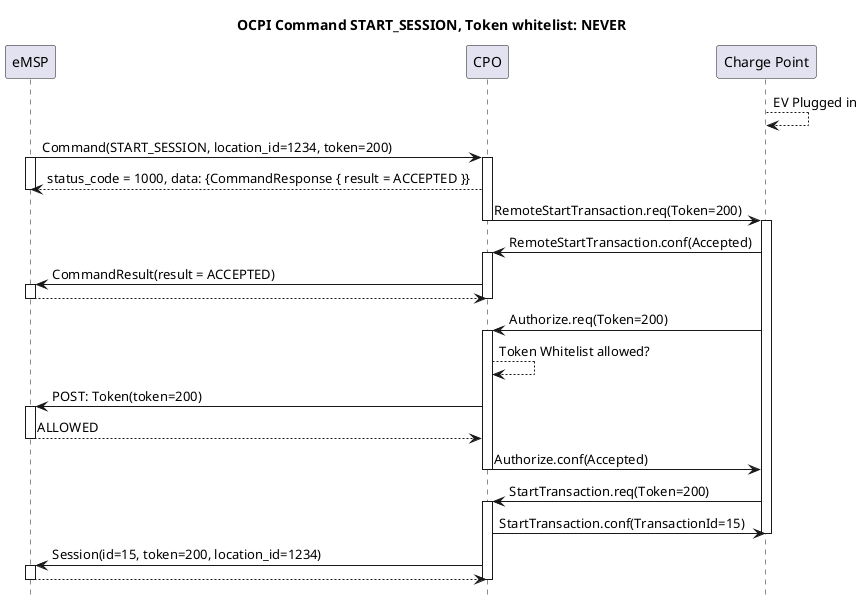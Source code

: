 @startuml
title OCPI Command START_SESSION, Token whitelist: NEVER
hide footbox

participant eMSP
participant CPO
participant "Charge Point" as CP

CP   --> CP: EV Plugged in

eMSP ->  CPO:  Command(START_SESSION, location_id=1234, token=200)
activate eMSP
activate CPO
CPO  --> eMSP: status_code = 1000, data: {CommandResponse { result = ACCEPTED }}
deactivate eMSP

CPO  ->  CP:   RemoteStartTransaction.req(Token=200)
deactivate CPO
activate CP
CP   ->  CPO:  RemoteStartTransaction.conf(Accepted)
activate CPO
CPO  ->  eMSP: CommandResult(result = ACCEPTED)
activate eMSP
eMSP --> CPO:
deactivate CPO
deactivate eMSP

CP   ->  CPO:  Authorize.req(Token=200)
activate CPO
CPO --> CPO: Token Whitelist allowed?
CPO  ->  eMSP: POST: Token(token=200)
activate eMSP
eMSP --> CPO: ALLOWED
deactivate eMSP
CPO  ->  CP:   Authorize.conf(Accepted)
deactivate CPO

CP   ->  CPO:  StartTransaction.req(Token=200)
activate CPO
CPO  ->  CP:   StartTransaction.conf(TransactionId=15)
deactivate CP
CPO  ->  eMSP: Session(id=15, token=200, location_id=1234)
activate eMSP
eMSP --> CPO:
deactivate CPO
deactivate eMSP
@enduml